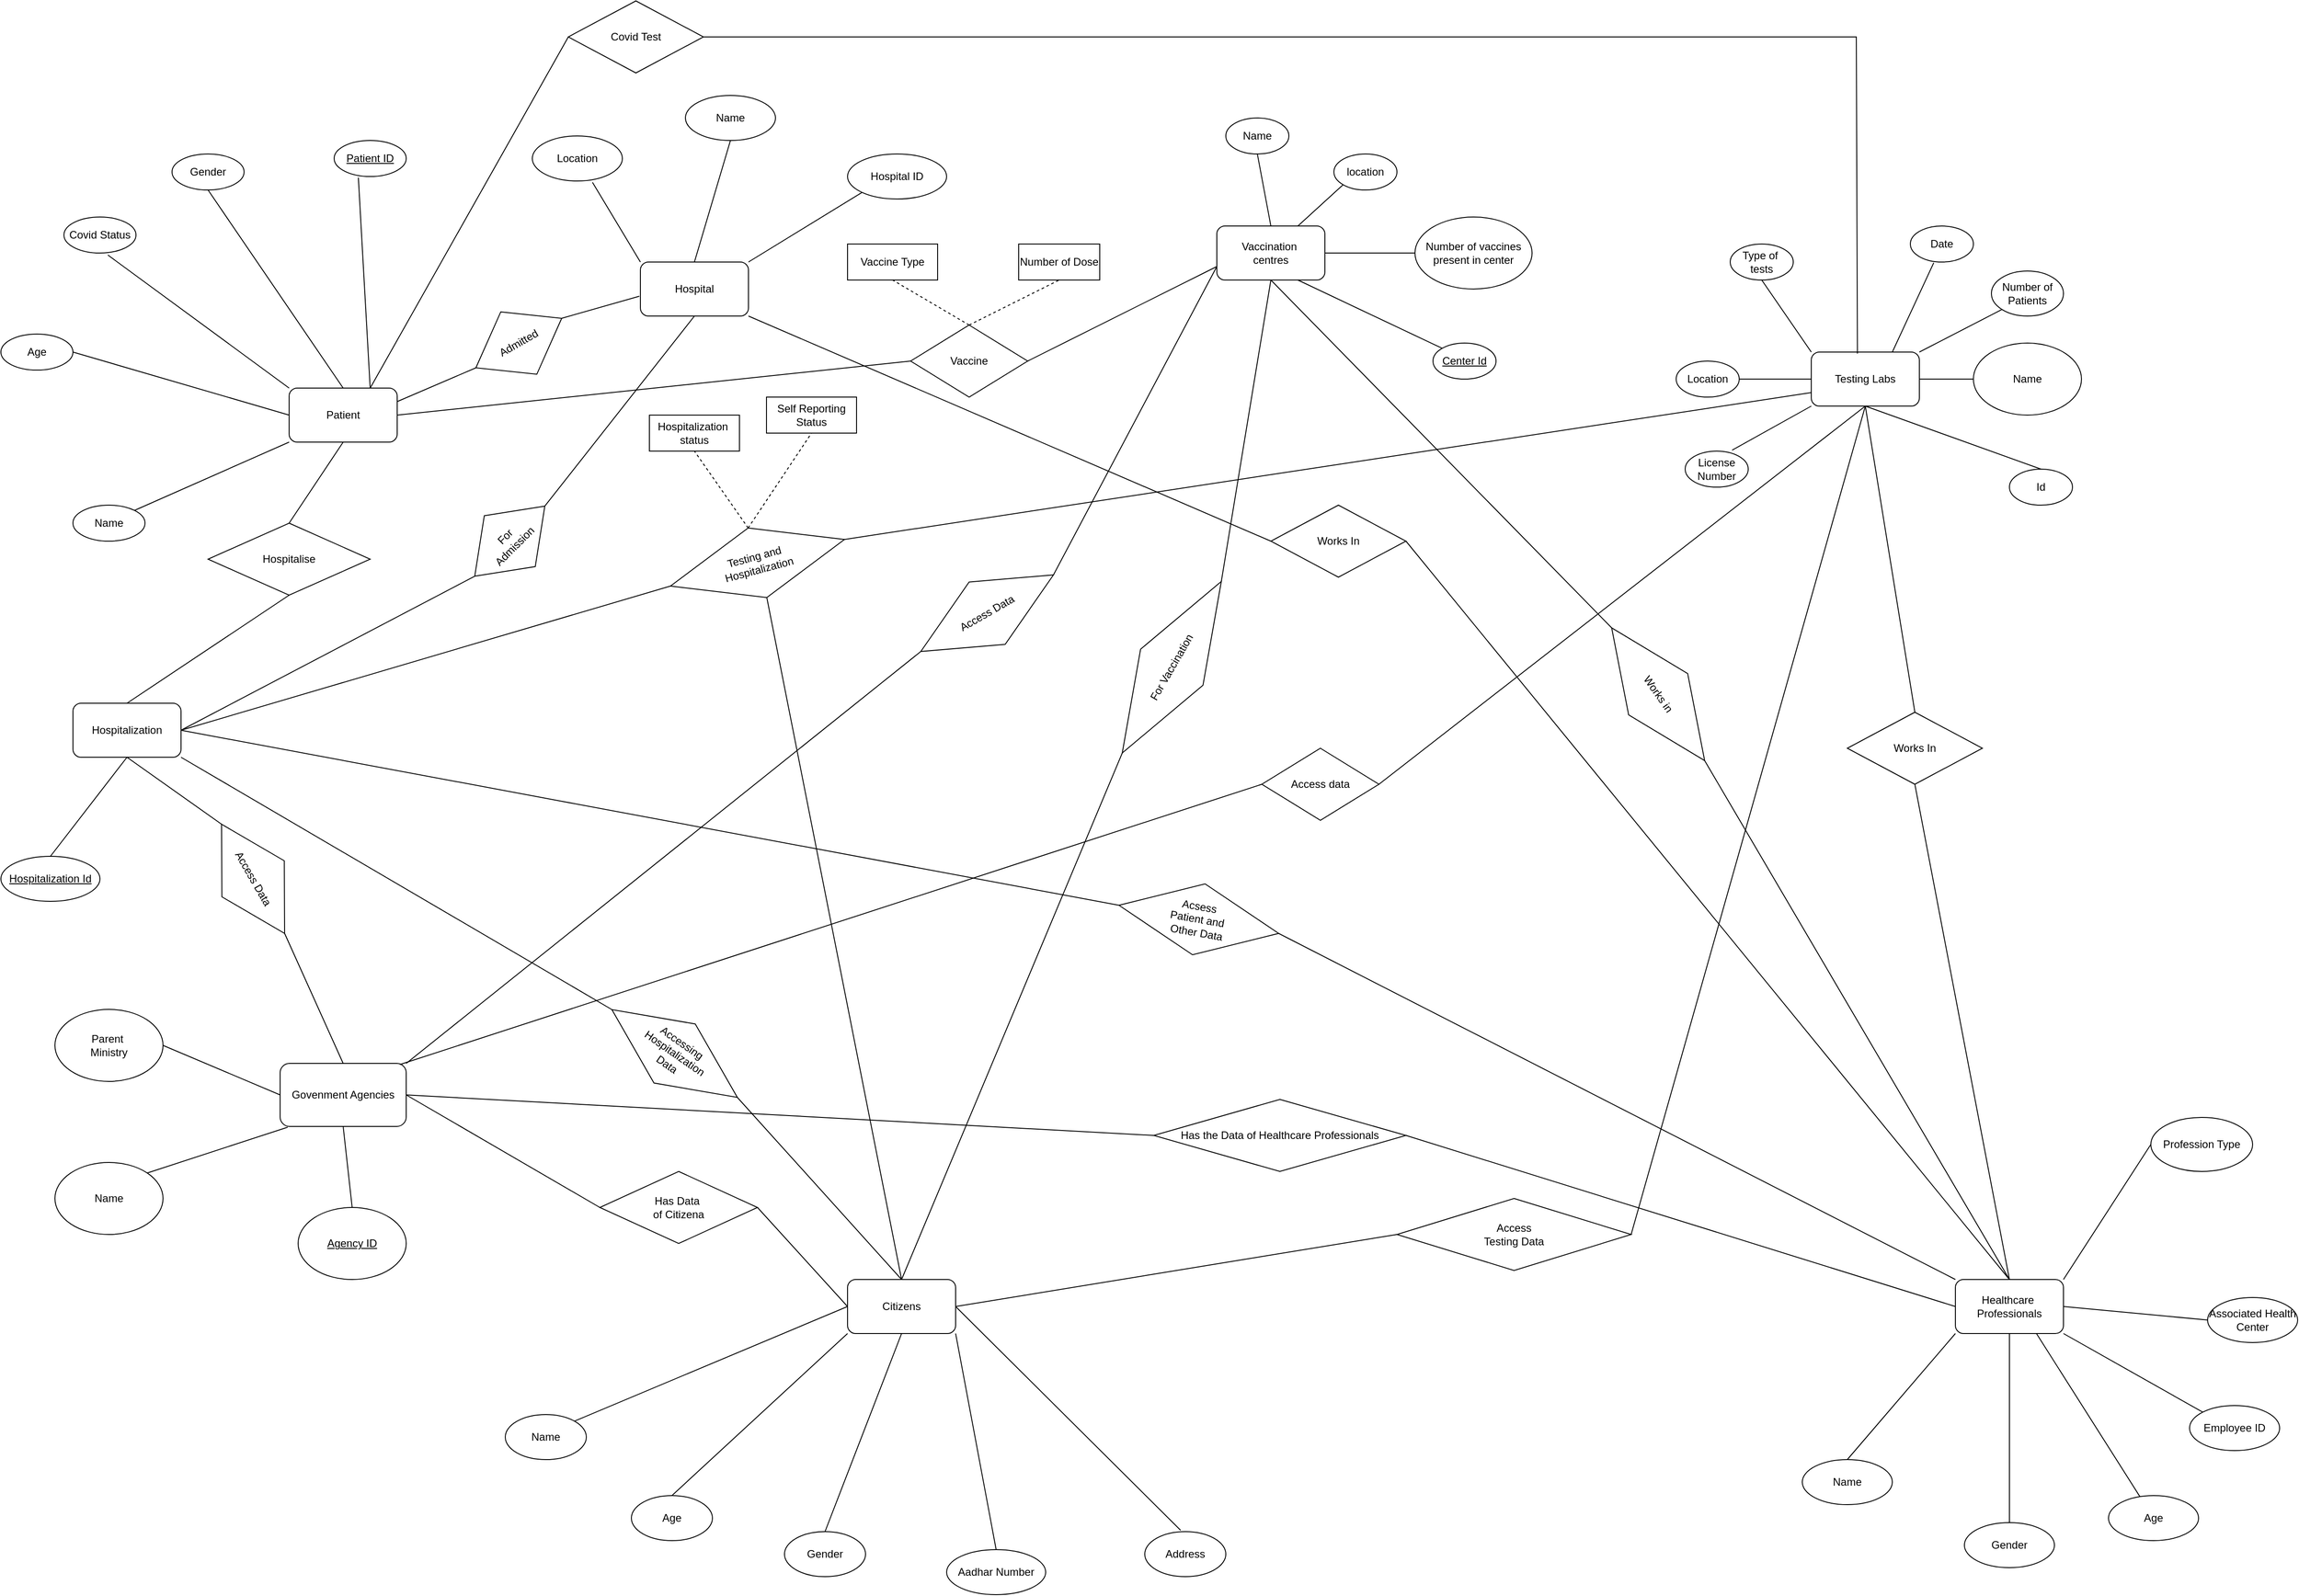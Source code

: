 <mxfile version="20.8.10" type="device"><diagram name="Page-1" id="V2RR2CM_HVYgWh8AD0sf"><mxGraphModel dx="5271" dy="2521" grid="1" gridSize="10" guides="1" tooltips="1" connect="1" arrows="1" fold="1" page="1" pageScale="1" pageWidth="827" pageHeight="1169" math="0" shadow="0"><root><mxCell id="0"/><mxCell id="1" parent="0"/><mxCell id="4g6zruI3jrCuuJ_N1EJY-1" value="Testing Labs" style="rounded=1;whiteSpace=wrap;html=1;" parent="1" vertex="1"><mxGeometry x="350" y="350" width="120" height="60" as="geometry"/></mxCell><mxCell id="4g6zruI3jrCuuJ_N1EJY-2" value="Date" style="ellipse;whiteSpace=wrap;html=1;" parent="1" vertex="1"><mxGeometry x="460" y="210" width="70" height="40" as="geometry"/></mxCell><mxCell id="4g6zruI3jrCuuJ_N1EJY-3" value="Type of&amp;nbsp;&lt;br&gt;tests" style="ellipse;whiteSpace=wrap;html=1;" parent="1" vertex="1"><mxGeometry x="260" y="230" width="70" height="40" as="geometry"/></mxCell><mxCell id="4g6zruI3jrCuuJ_N1EJY-4" value="Number of Patients" style="ellipse;whiteSpace=wrap;html=1;" parent="1" vertex="1"><mxGeometry x="550" y="260" width="80" height="50" as="geometry"/></mxCell><mxCell id="4g6zruI3jrCuuJ_N1EJY-7" value="Name" style="ellipse;whiteSpace=wrap;html=1;" parent="1" vertex="1"><mxGeometry x="530" y="340" width="120" height="80" as="geometry"/></mxCell><mxCell id="4g6zruI3jrCuuJ_N1EJY-8" value="Location" style="ellipse;whiteSpace=wrap;html=1;" parent="1" vertex="1"><mxGeometry x="200" y="360" width="70" height="40" as="geometry"/></mxCell><mxCell id="4g6zruI3jrCuuJ_N1EJY-9" value="Id" style="ellipse;whiteSpace=wrap;html=1;" parent="1" vertex="1"><mxGeometry x="570" y="480" width="70" height="40" as="geometry"/></mxCell><mxCell id="4g6zruI3jrCuuJ_N1EJY-10" value="License Number" style="ellipse;whiteSpace=wrap;html=1;" parent="1" vertex="1"><mxGeometry x="210" y="460" width="70" height="40" as="geometry"/></mxCell><mxCell id="xftiW5SBY12gBMTUIT7X-2" value="Vaccination&amp;nbsp;&lt;br&gt;centres" style="rounded=1;whiteSpace=wrap;html=1;" vertex="1" parent="1"><mxGeometry x="-310" y="210" width="120" height="60" as="geometry"/></mxCell><mxCell id="xftiW5SBY12gBMTUIT7X-3" value="Name" style="ellipse;whiteSpace=wrap;html=1;" vertex="1" parent="1"><mxGeometry x="-300" y="90" width="70" height="40" as="geometry"/></mxCell><mxCell id="xftiW5SBY12gBMTUIT7X-4" value="location" style="ellipse;whiteSpace=wrap;html=1;" vertex="1" parent="1"><mxGeometry x="-180" y="130" width="70" height="40" as="geometry"/></mxCell><mxCell id="xftiW5SBY12gBMTUIT7X-5" value="Number of vaccines present in center" style="ellipse;whiteSpace=wrap;html=1;" vertex="1" parent="1"><mxGeometry x="-90" y="200" width="130" height="80" as="geometry"/></mxCell><mxCell id="xftiW5SBY12gBMTUIT7X-6" value="&lt;u&gt;Center Id&lt;/u&gt;" style="ellipse;whiteSpace=wrap;html=1;" vertex="1" parent="1"><mxGeometry x="-70" y="340" width="70" height="40" as="geometry"/></mxCell><mxCell id="xftiW5SBY12gBMTUIT7X-10" value="" style="endArrow=none;html=1;rounded=0;entryX=0.5;entryY=1;entryDx=0;entryDy=0;exitX=0.5;exitY=0;exitDx=0;exitDy=0;" edge="1" parent="1" source="xftiW5SBY12gBMTUIT7X-2" target="xftiW5SBY12gBMTUIT7X-3"><mxGeometry width="50" height="50" relative="1" as="geometry"><mxPoint x="-30" y="370" as="sourcePoint"/><mxPoint x="20" y="320" as="targetPoint"/></mxGeometry></mxCell><mxCell id="xftiW5SBY12gBMTUIT7X-11" value="" style="endArrow=none;html=1;rounded=0;entryX=0;entryY=1;entryDx=0;entryDy=0;exitX=0.75;exitY=0;exitDx=0;exitDy=0;" edge="1" parent="1" source="xftiW5SBY12gBMTUIT7X-2" target="xftiW5SBY12gBMTUIT7X-4"><mxGeometry width="50" height="50" relative="1" as="geometry"><mxPoint x="-20" y="380" as="sourcePoint"/><mxPoint x="30" y="330.0" as="targetPoint"/></mxGeometry></mxCell><mxCell id="xftiW5SBY12gBMTUIT7X-12" value="" style="endArrow=none;html=1;rounded=0;entryX=0;entryY=0.5;entryDx=0;entryDy=0;exitX=1;exitY=0.5;exitDx=0;exitDy=0;" edge="1" parent="1" source="xftiW5SBY12gBMTUIT7X-2" target="xftiW5SBY12gBMTUIT7X-5"><mxGeometry width="50" height="50" relative="1" as="geometry"><mxPoint x="-10" y="390" as="sourcePoint"/><mxPoint x="40" y="340.0" as="targetPoint"/></mxGeometry></mxCell><mxCell id="xftiW5SBY12gBMTUIT7X-13" value="" style="endArrow=none;html=1;rounded=0;entryX=0.75;entryY=1;entryDx=0;entryDy=0;exitX=0;exitY=0;exitDx=0;exitDy=0;" edge="1" parent="1" source="xftiW5SBY12gBMTUIT7X-6" target="xftiW5SBY12gBMTUIT7X-2"><mxGeometry width="50" height="50" relative="1" as="geometry"><mxPoint y="400" as="sourcePoint"/><mxPoint x="-170" y="280" as="targetPoint"/></mxGeometry></mxCell><mxCell id="xftiW5SBY12gBMTUIT7X-14" value="Hospital" style="rounded=1;whiteSpace=wrap;html=1;" vertex="1" parent="1"><mxGeometry x="-950" y="250" width="120" height="60" as="geometry"/></mxCell><mxCell id="xftiW5SBY12gBMTUIT7X-15" value="Hospital ID" style="ellipse;whiteSpace=wrap;html=1;" vertex="1" parent="1"><mxGeometry x="-720" y="130" width="110" height="50" as="geometry"/></mxCell><mxCell id="xftiW5SBY12gBMTUIT7X-16" value="Name" style="ellipse;whiteSpace=wrap;html=1;" vertex="1" parent="1"><mxGeometry x="-900" y="65" width="100" height="50" as="geometry"/></mxCell><mxCell id="xftiW5SBY12gBMTUIT7X-17" value="Location" style="ellipse;whiteSpace=wrap;html=1;" vertex="1" parent="1"><mxGeometry x="-1070" y="110" width="100" height="50" as="geometry"/></mxCell><mxCell id="xftiW5SBY12gBMTUIT7X-18" value="" style="endArrow=none;html=1;rounded=0;entryX=0.5;entryY=1;entryDx=0;entryDy=0;exitX=0.5;exitY=0;exitDx=0;exitDy=0;" edge="1" parent="1" source="xftiW5SBY12gBMTUIT7X-14" target="xftiW5SBY12gBMTUIT7X-16"><mxGeometry width="50" height="50" relative="1" as="geometry"><mxPoint x="-770" y="370" as="sourcePoint"/><mxPoint x="-720" y="320" as="targetPoint"/></mxGeometry></mxCell><mxCell id="xftiW5SBY12gBMTUIT7X-19" value="" style="endArrow=none;html=1;rounded=0;entryX=0;entryY=1;entryDx=0;entryDy=0;exitX=1;exitY=0;exitDx=0;exitDy=0;" edge="1" parent="1" source="xftiW5SBY12gBMTUIT7X-14" target="xftiW5SBY12gBMTUIT7X-15"><mxGeometry width="50" height="50" relative="1" as="geometry"><mxPoint x="-880" y="260.0" as="sourcePoint"/><mxPoint x="-840" y="125" as="targetPoint"/></mxGeometry></mxCell><mxCell id="xftiW5SBY12gBMTUIT7X-20" value="" style="endArrow=none;html=1;rounded=0;entryX=0.668;entryY=1.03;entryDx=0;entryDy=0;exitX=0;exitY=0;exitDx=0;exitDy=0;entryPerimeter=0;" edge="1" parent="1" source="xftiW5SBY12gBMTUIT7X-14" target="xftiW5SBY12gBMTUIT7X-17"><mxGeometry width="50" height="50" relative="1" as="geometry"><mxPoint x="-870" y="270.0" as="sourcePoint"/><mxPoint x="-830" y="135" as="targetPoint"/></mxGeometry></mxCell><mxCell id="xftiW5SBY12gBMTUIT7X-21" value="Hospitalization" style="rounded=1;whiteSpace=wrap;html=1;" vertex="1" parent="1"><mxGeometry x="-1580" y="740" width="120" height="60" as="geometry"/></mxCell><mxCell id="xftiW5SBY12gBMTUIT7X-23" value="&lt;u&gt;Hospitalization Id&lt;/u&gt;" style="ellipse;whiteSpace=wrap;html=1;" vertex="1" parent="1"><mxGeometry x="-1660" y="910" width="110" height="50" as="geometry"/></mxCell><mxCell id="xftiW5SBY12gBMTUIT7X-26" value="" style="endArrow=none;html=1;rounded=0;entryX=0.5;entryY=1;entryDx=0;entryDy=0;exitX=0.5;exitY=0;exitDx=0;exitDy=0;" edge="1" parent="1" source="xftiW5SBY12gBMTUIT7X-23" target="xftiW5SBY12gBMTUIT7X-21"><mxGeometry width="50" height="50" relative="1" as="geometry"><mxPoint x="-770" y="1090" as="sourcePoint"/><mxPoint x="-720" y="1040" as="targetPoint"/></mxGeometry></mxCell><mxCell id="xftiW5SBY12gBMTUIT7X-27" value="Govenment Agencies" style="rounded=1;whiteSpace=wrap;html=1;" vertex="1" parent="1"><mxGeometry x="-1350" y="1140" width="140" height="70" as="geometry"/></mxCell><mxCell id="xftiW5SBY12gBMTUIT7X-30" value="Name" style="ellipse;whiteSpace=wrap;html=1;" vertex="1" parent="1"><mxGeometry x="-1600" y="1250" width="120" height="80" as="geometry"/></mxCell><mxCell id="xftiW5SBY12gBMTUIT7X-31" value="Parent&amp;nbsp;&lt;br&gt;Ministry" style="ellipse;whiteSpace=wrap;html=1;" vertex="1" parent="1"><mxGeometry x="-1600" y="1080" width="120" height="80" as="geometry"/></mxCell><mxCell id="xftiW5SBY12gBMTUIT7X-32" value="&lt;u&gt;Agency ID&lt;/u&gt;" style="ellipse;whiteSpace=wrap;html=1;" vertex="1" parent="1"><mxGeometry x="-1330" y="1300" width="120" height="80" as="geometry"/></mxCell><mxCell id="xftiW5SBY12gBMTUIT7X-33" value="" style="endArrow=none;html=1;rounded=0;entryX=0.06;entryY=1.012;entryDx=0;entryDy=0;exitX=1;exitY=0;exitDx=0;exitDy=0;entryPerimeter=0;" edge="1" parent="1" source="xftiW5SBY12gBMTUIT7X-30" target="xftiW5SBY12gBMTUIT7X-27"><mxGeometry width="50" height="50" relative="1" as="geometry"><mxPoint x="-1490" y="1290" as="sourcePoint"/><mxPoint x="-1440" y="1240" as="targetPoint"/></mxGeometry></mxCell><mxCell id="xftiW5SBY12gBMTUIT7X-34" value="" style="endArrow=none;html=1;rounded=0;entryX=0.5;entryY=1;entryDx=0;entryDy=0;exitX=0.5;exitY=0;exitDx=0;exitDy=0;" edge="1" parent="1" source="xftiW5SBY12gBMTUIT7X-32" target="xftiW5SBY12gBMTUIT7X-27"><mxGeometry width="50" height="50" relative="1" as="geometry"><mxPoint x="-1487.574" y="1271.716" as="sourcePoint"/><mxPoint x="-1340.0" y="1220.0" as="targetPoint"/></mxGeometry></mxCell><mxCell id="xftiW5SBY12gBMTUIT7X-35" value="" style="endArrow=none;html=1;rounded=0;entryX=0;entryY=0.5;entryDx=0;entryDy=0;exitX=1;exitY=0.5;exitDx=0;exitDy=0;" edge="1" parent="1" source="xftiW5SBY12gBMTUIT7X-31" target="xftiW5SBY12gBMTUIT7X-27"><mxGeometry width="50" height="50" relative="1" as="geometry"><mxPoint x="-1477.574" y="1281.716" as="sourcePoint"/><mxPoint x="-1330.0" y="1230.0" as="targetPoint"/></mxGeometry></mxCell><mxCell id="xftiW5SBY12gBMTUIT7X-37" value="Citizens" style="rounded=1;whiteSpace=wrap;html=1;" vertex="1" parent="1"><mxGeometry x="-720" y="1380" width="120" height="60" as="geometry"/></mxCell><mxCell id="xftiW5SBY12gBMTUIT7X-38" value="Name" style="ellipse;whiteSpace=wrap;html=1;" vertex="1" parent="1"><mxGeometry x="-1100" y="1530" width="90" height="50" as="geometry"/></mxCell><mxCell id="xftiW5SBY12gBMTUIT7X-39" value="Age" style="ellipse;whiteSpace=wrap;html=1;" vertex="1" parent="1"><mxGeometry x="-960" y="1620" width="90" height="50" as="geometry"/></mxCell><mxCell id="xftiW5SBY12gBMTUIT7X-40" value="Gender" style="ellipse;whiteSpace=wrap;html=1;" vertex="1" parent="1"><mxGeometry x="-790" y="1660" width="90" height="50" as="geometry"/></mxCell><mxCell id="xftiW5SBY12gBMTUIT7X-41" value="Aadhar Number" style="ellipse;whiteSpace=wrap;html=1;" vertex="1" parent="1"><mxGeometry x="-610" y="1680" width="110" height="50" as="geometry"/></mxCell><mxCell id="xftiW5SBY12gBMTUIT7X-42" value="Address" style="ellipse;whiteSpace=wrap;html=1;" vertex="1" parent="1"><mxGeometry x="-390" y="1660" width="90" height="50" as="geometry"/></mxCell><mxCell id="xftiW5SBY12gBMTUIT7X-44" value="" style="endArrow=none;html=1;rounded=0;exitX=1;exitY=0;exitDx=0;exitDy=0;entryX=0;entryY=0.5;entryDx=0;entryDy=0;" edge="1" parent="1" source="xftiW5SBY12gBMTUIT7X-38" target="xftiW5SBY12gBMTUIT7X-37"><mxGeometry width="50" height="50" relative="1" as="geometry"><mxPoint x="-660" y="1390" as="sourcePoint"/><mxPoint x="-610" y="1340" as="targetPoint"/></mxGeometry></mxCell><mxCell id="xftiW5SBY12gBMTUIT7X-46" value="" style="endArrow=none;html=1;rounded=0;exitX=0.5;exitY=0;exitDx=0;exitDy=0;entryX=0;entryY=1;entryDx=0;entryDy=0;" edge="1" parent="1" source="xftiW5SBY12gBMTUIT7X-39" target="xftiW5SBY12gBMTUIT7X-37"><mxGeometry width="50" height="50" relative="1" as="geometry"><mxPoint x="-1013.112" y="1547.36" as="sourcePoint"/><mxPoint x="-710" y="1420" as="targetPoint"/></mxGeometry></mxCell><mxCell id="xftiW5SBY12gBMTUIT7X-47" value="" style="endArrow=none;html=1;rounded=0;exitX=0.5;exitY=0;exitDx=0;exitDy=0;entryX=0.5;entryY=1;entryDx=0;entryDy=0;" edge="1" parent="1" source="xftiW5SBY12gBMTUIT7X-40" target="xftiW5SBY12gBMTUIT7X-37"><mxGeometry width="50" height="50" relative="1" as="geometry"><mxPoint x="-905" y="1630" as="sourcePoint"/><mxPoint x="-710" y="1450" as="targetPoint"/></mxGeometry></mxCell><mxCell id="xftiW5SBY12gBMTUIT7X-48" value="" style="endArrow=none;html=1;rounded=0;exitX=0.5;exitY=0;exitDx=0;exitDy=0;entryX=1;entryY=1;entryDx=0;entryDy=0;" edge="1" parent="1" source="xftiW5SBY12gBMTUIT7X-41" target="xftiW5SBY12gBMTUIT7X-37"><mxGeometry width="50" height="50" relative="1" as="geometry"><mxPoint x="-895" y="1640" as="sourcePoint"/><mxPoint x="-700" y="1460" as="targetPoint"/></mxGeometry></mxCell><mxCell id="xftiW5SBY12gBMTUIT7X-49" value="" style="endArrow=none;html=1;rounded=0;exitX=0.442;exitY=-0.03;exitDx=0;exitDy=0;entryX=1;entryY=0.5;entryDx=0;entryDy=0;exitPerimeter=0;" edge="1" parent="1" source="xftiW5SBY12gBMTUIT7X-42" target="xftiW5SBY12gBMTUIT7X-37"><mxGeometry width="50" height="50" relative="1" as="geometry"><mxPoint x="-885" y="1650" as="sourcePoint"/><mxPoint x="-690" y="1470" as="targetPoint"/></mxGeometry></mxCell><mxCell id="xftiW5SBY12gBMTUIT7X-50" value="Healthcare&amp;nbsp;&lt;br&gt;Professionals" style="rounded=1;whiteSpace=wrap;html=1;" vertex="1" parent="1"><mxGeometry x="510" y="1380" width="120" height="60" as="geometry"/></mxCell><mxCell id="xftiW5SBY12gBMTUIT7X-51" value="Associated Health Center" style="ellipse;whiteSpace=wrap;html=1;" vertex="1" parent="1"><mxGeometry x="790" y="1400" width="100" height="50" as="geometry"/></mxCell><mxCell id="xftiW5SBY12gBMTUIT7X-52" value="Employee ID" style="ellipse;whiteSpace=wrap;html=1;" vertex="1" parent="1"><mxGeometry x="770" y="1520" width="100" height="50" as="geometry"/></mxCell><mxCell id="xftiW5SBY12gBMTUIT7X-53" value="Gender" style="ellipse;whiteSpace=wrap;html=1;" vertex="1" parent="1"><mxGeometry x="520" y="1650" width="100" height="50" as="geometry"/></mxCell><mxCell id="xftiW5SBY12gBMTUIT7X-54" value="Profession Type" style="ellipse;whiteSpace=wrap;html=1;" vertex="1" parent="1"><mxGeometry x="727" y="1200" width="113" height="60" as="geometry"/></mxCell><mxCell id="xftiW5SBY12gBMTUIT7X-55" value="Name" style="ellipse;whiteSpace=wrap;html=1;" vertex="1" parent="1"><mxGeometry x="340" y="1580" width="100" height="50" as="geometry"/></mxCell><mxCell id="xftiW5SBY12gBMTUIT7X-56" value="Age" style="ellipse;whiteSpace=wrap;html=1;" vertex="1" parent="1"><mxGeometry x="680" y="1620" width="100" height="50" as="geometry"/></mxCell><mxCell id="xftiW5SBY12gBMTUIT7X-57" value="" style="endArrow=none;html=1;rounded=0;exitX=0.5;exitY=0;exitDx=0;exitDy=0;entryX=0;entryY=1;entryDx=0;entryDy=0;" edge="1" parent="1" source="xftiW5SBY12gBMTUIT7X-55" target="xftiW5SBY12gBMTUIT7X-50"><mxGeometry width="50" height="50" relative="1" as="geometry"><mxPoint x="690" y="1390" as="sourcePoint"/><mxPoint x="740" y="1340" as="targetPoint"/></mxGeometry></mxCell><mxCell id="xftiW5SBY12gBMTUIT7X-58" value="" style="endArrow=none;html=1;rounded=0;exitX=0.5;exitY=0;exitDx=0;exitDy=0;entryX=0.5;entryY=1;entryDx=0;entryDy=0;" edge="1" parent="1" source="xftiW5SBY12gBMTUIT7X-53" target="xftiW5SBY12gBMTUIT7X-50"><mxGeometry width="50" height="50" relative="1" as="geometry"><mxPoint x="400" y="1590" as="sourcePoint"/><mxPoint x="520" y="1450" as="targetPoint"/></mxGeometry></mxCell><mxCell id="xftiW5SBY12gBMTUIT7X-59" value="" style="endArrow=none;html=1;rounded=0;exitX=0;exitY=0;exitDx=0;exitDy=0;entryX=1;entryY=1;entryDx=0;entryDy=0;" edge="1" parent="1" source="xftiW5SBY12gBMTUIT7X-52" target="xftiW5SBY12gBMTUIT7X-50"><mxGeometry width="50" height="50" relative="1" as="geometry"><mxPoint x="410" y="1600" as="sourcePoint"/><mxPoint x="530" y="1460" as="targetPoint"/></mxGeometry></mxCell><mxCell id="xftiW5SBY12gBMTUIT7X-60" value="" style="endArrow=none;html=1;rounded=0;exitX=0;exitY=0.5;exitDx=0;exitDy=0;entryX=1;entryY=0.5;entryDx=0;entryDy=0;" edge="1" parent="1" source="xftiW5SBY12gBMTUIT7X-51" target="xftiW5SBY12gBMTUIT7X-50"><mxGeometry width="50" height="50" relative="1" as="geometry"><mxPoint x="420" y="1610" as="sourcePoint"/><mxPoint x="540" y="1470" as="targetPoint"/></mxGeometry></mxCell><mxCell id="xftiW5SBY12gBMTUIT7X-61" value="" style="endArrow=none;html=1;rounded=0;exitX=1;exitY=0;exitDx=0;exitDy=0;entryX=0;entryY=0.5;entryDx=0;entryDy=0;" edge="1" parent="1" source="xftiW5SBY12gBMTUIT7X-50" target="xftiW5SBY12gBMTUIT7X-54"><mxGeometry width="50" height="50" relative="1" as="geometry"><mxPoint x="430" y="1620" as="sourcePoint"/><mxPoint x="550" y="1480" as="targetPoint"/></mxGeometry></mxCell><mxCell id="xftiW5SBY12gBMTUIT7X-63" value="" style="endArrow=none;html=1;rounded=0;entryX=0.75;entryY=1;entryDx=0;entryDy=0;" edge="1" parent="1" source="xftiW5SBY12gBMTUIT7X-56" target="xftiW5SBY12gBMTUIT7X-50"><mxGeometry width="50" height="50" relative="1" as="geometry"><mxPoint x="580" y="1660" as="sourcePoint"/><mxPoint x="580" y="1450" as="targetPoint"/></mxGeometry></mxCell><mxCell id="xftiW5SBY12gBMTUIT7X-64" value="" style="endArrow=none;html=1;rounded=0;entryX=0.5;entryY=1;entryDx=0;entryDy=0;exitX=0;exitY=0;exitDx=0;exitDy=0;" edge="1" parent="1" source="4g6zruI3jrCuuJ_N1EJY-1" target="4g6zruI3jrCuuJ_N1EJY-3"><mxGeometry width="50" height="50" relative="1" as="geometry"><mxPoint x="210" y="340" as="sourcePoint"/><mxPoint x="260" y="290" as="targetPoint"/></mxGeometry></mxCell><mxCell id="xftiW5SBY12gBMTUIT7X-65" value="" style="endArrow=none;html=1;rounded=0;exitX=0.427;exitY=0.03;exitDx=0;exitDy=0;exitPerimeter=0;entryX=1;entryY=0.5;entryDx=0;entryDy=0;" edge="1" parent="1" source="4g6zruI3jrCuuJ_N1EJY-1" target="xftiW5SBY12gBMTUIT7X-132"><mxGeometry width="50" height="50" relative="1" as="geometry"><mxPoint x="360" y="360" as="sourcePoint"/><mxPoint x="405" y="250" as="targetPoint"/><Array as="points"><mxPoint x="400"/></Array></mxGeometry></mxCell><mxCell id="xftiW5SBY12gBMTUIT7X-66" value="" style="endArrow=none;html=1;rounded=0;entryX=0.371;entryY=1.021;entryDx=0;entryDy=0;exitX=0.75;exitY=0;exitDx=0;exitDy=0;entryPerimeter=0;" edge="1" parent="1" source="4g6zruI3jrCuuJ_N1EJY-1" target="4g6zruI3jrCuuJ_N1EJY-2"><mxGeometry width="50" height="50" relative="1" as="geometry"><mxPoint x="370" y="370" as="sourcePoint"/><mxPoint x="315" y="290" as="targetPoint"/></mxGeometry></mxCell><mxCell id="xftiW5SBY12gBMTUIT7X-67" value="" style="endArrow=none;html=1;rounded=0;entryX=0;entryY=1;entryDx=0;entryDy=0;exitX=1;exitY=0;exitDx=0;exitDy=0;" edge="1" parent="1" source="4g6zruI3jrCuuJ_N1EJY-1" target="4g6zruI3jrCuuJ_N1EJY-4"><mxGeometry width="50" height="50" relative="1" as="geometry"><mxPoint x="380" y="380" as="sourcePoint"/><mxPoint x="325" y="300" as="targetPoint"/></mxGeometry></mxCell><mxCell id="xftiW5SBY12gBMTUIT7X-68" value="" style="endArrow=none;html=1;rounded=0;entryX=0;entryY=0.5;entryDx=0;entryDy=0;exitX=1;exitY=0.5;exitDx=0;exitDy=0;" edge="1" parent="1" source="4g6zruI3jrCuuJ_N1EJY-1" target="4g6zruI3jrCuuJ_N1EJY-7"><mxGeometry width="50" height="50" relative="1" as="geometry"><mxPoint x="480" y="360" as="sourcePoint"/><mxPoint x="571.581" y="312.593" as="targetPoint"/></mxGeometry></mxCell><mxCell id="xftiW5SBY12gBMTUIT7X-69" value="" style="endArrow=none;html=1;rounded=0;entryX=0.5;entryY=0;entryDx=0;entryDy=0;exitX=0.5;exitY=1;exitDx=0;exitDy=0;" edge="1" parent="1" source="4g6zruI3jrCuuJ_N1EJY-1" target="4g6zruI3jrCuuJ_N1EJY-9"><mxGeometry width="50" height="50" relative="1" as="geometry"><mxPoint x="480" y="390" as="sourcePoint"/><mxPoint x="540" y="390" as="targetPoint"/></mxGeometry></mxCell><mxCell id="xftiW5SBY12gBMTUIT7X-70" value="" style="endArrow=none;html=1;rounded=0;entryX=0.745;entryY=-0.026;entryDx=0;entryDy=0;exitX=0;exitY=1;exitDx=0;exitDy=0;entryPerimeter=0;" edge="1" parent="1" source="4g6zruI3jrCuuJ_N1EJY-1" target="4g6zruI3jrCuuJ_N1EJY-10"><mxGeometry width="50" height="50" relative="1" as="geometry"><mxPoint x="490" y="400" as="sourcePoint"/><mxPoint x="550" y="400" as="targetPoint"/></mxGeometry></mxCell><mxCell id="xftiW5SBY12gBMTUIT7X-71" value="" style="endArrow=none;html=1;rounded=0;entryX=1;entryY=0.5;entryDx=0;entryDy=0;exitX=0;exitY=0.5;exitDx=0;exitDy=0;" edge="1" parent="1" source="4g6zruI3jrCuuJ_N1EJY-1" target="4g6zruI3jrCuuJ_N1EJY-8"><mxGeometry width="50" height="50" relative="1" as="geometry"><mxPoint x="360" y="420" as="sourcePoint"/><mxPoint x="312.15" y="458.96" as="targetPoint"/></mxGeometry></mxCell><mxCell id="xftiW5SBY12gBMTUIT7X-72" value="Patient" style="rounded=1;whiteSpace=wrap;html=1;" vertex="1" parent="1"><mxGeometry x="-1340" y="390" width="120" height="60" as="geometry"/></mxCell><mxCell id="xftiW5SBY12gBMTUIT7X-73" value="Covid Status" style="ellipse;whiteSpace=wrap;html=1;" vertex="1" parent="1"><mxGeometry x="-1590" y="200" width="80" height="40" as="geometry"/></mxCell><mxCell id="xftiW5SBY12gBMTUIT7X-74" value="Gender" style="ellipse;whiteSpace=wrap;html=1;" vertex="1" parent="1"><mxGeometry x="-1470" y="130" width="80" height="40" as="geometry"/></mxCell><mxCell id="xftiW5SBY12gBMTUIT7X-75" value="Age" style="ellipse;whiteSpace=wrap;html=1;" vertex="1" parent="1"><mxGeometry x="-1660" y="330" width="80" height="40" as="geometry"/></mxCell><mxCell id="xftiW5SBY12gBMTUIT7X-76" value="Name" style="ellipse;whiteSpace=wrap;html=1;" vertex="1" parent="1"><mxGeometry x="-1580" y="520" width="80" height="40" as="geometry"/></mxCell><mxCell id="xftiW5SBY12gBMTUIT7X-77" value="&lt;u&gt;Patient ID&lt;/u&gt;" style="ellipse;whiteSpace=wrap;html=1;" vertex="1" parent="1"><mxGeometry x="-1290" y="115" width="80" height="40" as="geometry"/></mxCell><mxCell id="xftiW5SBY12gBMTUIT7X-78" value="" style="endArrow=none;html=1;rounded=0;exitX=1;exitY=0;exitDx=0;exitDy=0;entryX=0;entryY=1;entryDx=0;entryDy=0;" edge="1" parent="1" source="xftiW5SBY12gBMTUIT7X-76" target="xftiW5SBY12gBMTUIT7X-72"><mxGeometry width="50" height="50" relative="1" as="geometry"><mxPoint x="-1370" y="570" as="sourcePoint"/><mxPoint x="-1320" y="520" as="targetPoint"/></mxGeometry></mxCell><mxCell id="xftiW5SBY12gBMTUIT7X-79" value="" style="endArrow=none;html=1;rounded=0;exitX=1;exitY=0.5;exitDx=0;exitDy=0;entryX=0;entryY=0.5;entryDx=0;entryDy=0;" edge="1" parent="1" source="xftiW5SBY12gBMTUIT7X-75" target="xftiW5SBY12gBMTUIT7X-72"><mxGeometry width="50" height="50" relative="1" as="geometry"><mxPoint x="-1491.716" y="515.858" as="sourcePoint"/><mxPoint x="-1370" y="460" as="targetPoint"/></mxGeometry></mxCell><mxCell id="xftiW5SBY12gBMTUIT7X-80" value="" style="endArrow=none;html=1;rounded=0;exitX=0.61;exitY=1.057;exitDx=0;exitDy=0;entryX=0;entryY=0;entryDx=0;entryDy=0;exitPerimeter=0;" edge="1" parent="1" source="xftiW5SBY12gBMTUIT7X-73" target="xftiW5SBY12gBMTUIT7X-72"><mxGeometry width="50" height="50" relative="1" as="geometry"><mxPoint x="-1510" y="400" as="sourcePoint"/><mxPoint x="-1370" y="430" as="targetPoint"/></mxGeometry></mxCell><mxCell id="xftiW5SBY12gBMTUIT7X-81" value="" style="endArrow=none;html=1;rounded=0;exitX=0.5;exitY=1;exitDx=0;exitDy=0;entryX=0.5;entryY=0;entryDx=0;entryDy=0;" edge="1" parent="1" source="xftiW5SBY12gBMTUIT7X-74" target="xftiW5SBY12gBMTUIT7X-72"><mxGeometry width="50" height="50" relative="1" as="geometry"><mxPoint x="-1500" y="410" as="sourcePoint"/><mxPoint x="-1360" y="440" as="targetPoint"/></mxGeometry></mxCell><mxCell id="xftiW5SBY12gBMTUIT7X-82" value="" style="endArrow=none;html=1;rounded=0;exitX=0.75;exitY=0;exitDx=0;exitDy=0;entryX=0.336;entryY=1.033;entryDx=0;entryDy=0;entryPerimeter=0;" edge="1" parent="1" source="xftiW5SBY12gBMTUIT7X-72" target="xftiW5SBY12gBMTUIT7X-77"><mxGeometry width="50" height="50" relative="1" as="geometry"><mxPoint x="-1490" y="420" as="sourcePoint"/><mxPoint x="-1350" y="450" as="targetPoint"/></mxGeometry></mxCell><mxCell id="xftiW5SBY12gBMTUIT7X-83" value="For&lt;br&gt;Admission" style="rhombus;whiteSpace=wrap;html=1;rotation=-45;" vertex="1" parent="1"><mxGeometry x="-1150" y="520" width="110" height="80" as="geometry"/></mxCell><mxCell id="xftiW5SBY12gBMTUIT7X-85" value="Admitted" style="rhombus;whiteSpace=wrap;html=1;rotation=-30;" vertex="1" parent="1"><mxGeometry x="-1140" y="300" width="110" height="80" as="geometry"/></mxCell><mxCell id="xftiW5SBY12gBMTUIT7X-86" value="" style="endArrow=none;html=1;rounded=0;entryX=0;entryY=0.5;entryDx=0;entryDy=0;exitX=1;exitY=0.25;exitDx=0;exitDy=0;" edge="1" parent="1" source="xftiW5SBY12gBMTUIT7X-72" target="xftiW5SBY12gBMTUIT7X-85"><mxGeometry width="50" height="50" relative="1" as="geometry"><mxPoint x="-1350" y="530" as="sourcePoint"/><mxPoint x="-1300" y="480" as="targetPoint"/></mxGeometry></mxCell><mxCell id="xftiW5SBY12gBMTUIT7X-87" value="" style="endArrow=none;html=1;rounded=0;entryX=-0.01;entryY=0.633;entryDx=0;entryDy=0;exitX=1;exitY=0.5;exitDx=0;exitDy=0;entryPerimeter=0;" edge="1" parent="1" source="xftiW5SBY12gBMTUIT7X-85" target="xftiW5SBY12gBMTUIT7X-14"><mxGeometry width="50" height="50" relative="1" as="geometry"><mxPoint x="-1210" y="415" as="sourcePoint"/><mxPoint x="-1122.631" y="377.5" as="targetPoint"/></mxGeometry></mxCell><mxCell id="xftiW5SBY12gBMTUIT7X-88" value="" style="endArrow=none;html=1;rounded=0;entryX=0.5;entryY=1;entryDx=0;entryDy=0;exitX=1;exitY=0.5;exitDx=0;exitDy=0;" edge="1" parent="1" source="xftiW5SBY12gBMTUIT7X-83" target="xftiW5SBY12gBMTUIT7X-14"><mxGeometry width="50" height="50" relative="1" as="geometry"><mxPoint x="-1350" y="530" as="sourcePoint"/><mxPoint x="-1300" y="480" as="targetPoint"/></mxGeometry></mxCell><mxCell id="xftiW5SBY12gBMTUIT7X-89" value="" style="endArrow=none;html=1;rounded=0;entryX=0;entryY=0.5;entryDx=0;entryDy=0;exitX=1;exitY=0.5;exitDx=0;exitDy=0;" edge="1" parent="1" source="xftiW5SBY12gBMTUIT7X-21" target="xftiW5SBY12gBMTUIT7X-83"><mxGeometry width="50" height="50" relative="1" as="geometry"><mxPoint x="-1340" y="540" as="sourcePoint"/><mxPoint x="-1290" y="490" as="targetPoint"/></mxGeometry></mxCell><mxCell id="xftiW5SBY12gBMTUIT7X-90" value="Access Data" style="rhombus;whiteSpace=wrap;html=1;rotation=60;" vertex="1" parent="1"><mxGeometry x="-1450" y="895" width="140" height="80" as="geometry"/></mxCell><mxCell id="xftiW5SBY12gBMTUIT7X-91" value="" style="endArrow=none;html=1;rounded=0;entryX=0.5;entryY=0;entryDx=0;entryDy=0;exitX=1;exitY=0.5;exitDx=0;exitDy=0;" edge="1" parent="1" source="xftiW5SBY12gBMTUIT7X-90" target="xftiW5SBY12gBMTUIT7X-27"><mxGeometry width="50" height="50" relative="1" as="geometry"><mxPoint x="-1330" y="1010" as="sourcePoint"/><mxPoint x="-1300" y="930" as="targetPoint"/></mxGeometry></mxCell><mxCell id="xftiW5SBY12gBMTUIT7X-92" value="" style="endArrow=none;html=1;rounded=0;entryX=0.5;entryY=1;entryDx=0;entryDy=0;exitX=0;exitY=0.5;exitDx=0;exitDy=0;" edge="1" parent="1" source="xftiW5SBY12gBMTUIT7X-90" target="xftiW5SBY12gBMTUIT7X-21"><mxGeometry width="50" height="50" relative="1" as="geometry"><mxPoint x="-1350" y="980" as="sourcePoint"/><mxPoint x="-1300" y="930" as="targetPoint"/></mxGeometry></mxCell><mxCell id="xftiW5SBY12gBMTUIT7X-93" value="Accessing &lt;br&gt;Hospitalization&lt;br&gt;Data" style="rhombus;whiteSpace=wrap;html=1;rotation=35;" vertex="1" parent="1"><mxGeometry x="-997" y="1089" width="170" height="80" as="geometry"/></mxCell><mxCell id="xftiW5SBY12gBMTUIT7X-97" value="" style="endArrow=none;html=1;rounded=0;exitX=1;exitY=1;exitDx=0;exitDy=0;entryX=0;entryY=0.5;entryDx=0;entryDy=0;" edge="1" parent="1" source="xftiW5SBY12gBMTUIT7X-21" target="xftiW5SBY12gBMTUIT7X-93"><mxGeometry width="50" height="50" relative="1" as="geometry"><mxPoint x="-1350" y="1060" as="sourcePoint"/><mxPoint x="-1100" y="930" as="targetPoint"/></mxGeometry></mxCell><mxCell id="xftiW5SBY12gBMTUIT7X-98" value="" style="endArrow=none;html=1;rounded=0;entryX=1;entryY=0.5;entryDx=0;entryDy=0;exitX=0.5;exitY=0;exitDx=0;exitDy=0;" edge="1" parent="1" source="xftiW5SBY12gBMTUIT7X-37" target="xftiW5SBY12gBMTUIT7X-93"><mxGeometry width="50" height="50" relative="1" as="geometry"><mxPoint x="-1350" y="1060" as="sourcePoint"/><mxPoint x="-1300" y="1010" as="targetPoint"/></mxGeometry></mxCell><mxCell id="xftiW5SBY12gBMTUIT7X-99" value="Acsess&amp;nbsp;&lt;br&gt;Patient and&amp;nbsp;&lt;br&gt;Other Data" style="rhombus;whiteSpace=wrap;html=1;rotation=10;" vertex="1" parent="1"><mxGeometry x="-420" y="940" width="180" height="80" as="geometry"/></mxCell><mxCell id="xftiW5SBY12gBMTUIT7X-100" value="" style="endArrow=none;html=1;rounded=0;entryX=0;entryY=0.5;entryDx=0;entryDy=0;exitX=1;exitY=0.5;exitDx=0;exitDy=0;" edge="1" parent="1" source="xftiW5SBY12gBMTUIT7X-21" target="xftiW5SBY12gBMTUIT7X-99"><mxGeometry width="50" height="50" relative="1" as="geometry"><mxPoint x="-340" y="1110" as="sourcePoint"/><mxPoint x="-290" y="1060" as="targetPoint"/></mxGeometry></mxCell><mxCell id="xftiW5SBY12gBMTUIT7X-101" value="" style="endArrow=none;html=1;rounded=0;entryX=0;entryY=0;entryDx=0;entryDy=0;exitX=1;exitY=0.5;exitDx=0;exitDy=0;" edge="1" parent="1" source="xftiW5SBY12gBMTUIT7X-99" target="xftiW5SBY12gBMTUIT7X-50"><mxGeometry width="50" height="50" relative="1" as="geometry"><mxPoint x="-330" y="1120" as="sourcePoint"/><mxPoint x="-280" y="1070" as="targetPoint"/></mxGeometry></mxCell><mxCell id="xftiW5SBY12gBMTUIT7X-102" value="Testing and&amp;nbsp;&lt;br&gt;Hospitalization" style="rhombus;whiteSpace=wrap;html=1;rotation=-15;" vertex="1" parent="1"><mxGeometry x="-920" y="544" width="200" height="80" as="geometry"/></mxCell><mxCell id="xftiW5SBY12gBMTUIT7X-103" value="" style="endArrow=none;html=1;rounded=0;entryX=0;entryY=0.75;entryDx=0;entryDy=0;exitX=1;exitY=0.5;exitDx=0;exitDy=0;" edge="1" parent="1" source="xftiW5SBY12gBMTUIT7X-102" target="4g6zruI3jrCuuJ_N1EJY-1"><mxGeometry width="50" height="50" relative="1" as="geometry"><mxPoint x="-380" y="550" as="sourcePoint"/><mxPoint x="-290" y="700" as="targetPoint"/></mxGeometry></mxCell><mxCell id="xftiW5SBY12gBMTUIT7X-104" value="" style="endArrow=none;html=1;rounded=0;exitX=1;exitY=0.5;exitDx=0;exitDy=0;entryX=0;entryY=0.5;entryDx=0;entryDy=0;" edge="1" parent="1" source="xftiW5SBY12gBMTUIT7X-21" target="xftiW5SBY12gBMTUIT7X-102"><mxGeometry width="50" height="50" relative="1" as="geometry"><mxPoint x="-330" y="760" as="sourcePoint"/><mxPoint x="-280" y="710" as="targetPoint"/></mxGeometry></mxCell><mxCell id="xftiW5SBY12gBMTUIT7X-105" value="Self Reporting&lt;br&gt;Status" style="rounded=0;whiteSpace=wrap;html=1;" vertex="1" parent="1"><mxGeometry x="-810" y="400" width="100" height="40" as="geometry"/></mxCell><mxCell id="xftiW5SBY12gBMTUIT7X-106" value="Hospitalization&amp;nbsp;&lt;br&gt;status" style="rounded=0;whiteSpace=wrap;html=1;" vertex="1" parent="1"><mxGeometry x="-940" y="420" width="100" height="40" as="geometry"/></mxCell><mxCell id="xftiW5SBY12gBMTUIT7X-108" value="" style="endArrow=none;dashed=1;html=1;rounded=0;entryX=0.5;entryY=1;entryDx=0;entryDy=0;exitX=0.5;exitY=0;exitDx=0;exitDy=0;" edge="1" parent="1" source="xftiW5SBY12gBMTUIT7X-102" target="xftiW5SBY12gBMTUIT7X-105"><mxGeometry width="50" height="50" relative="1" as="geometry"><mxPoint x="-390" y="640" as="sourcePoint"/><mxPoint x="-340" y="590" as="targetPoint"/></mxGeometry></mxCell><mxCell id="xftiW5SBY12gBMTUIT7X-109" value="" style="endArrow=none;dashed=1;html=1;rounded=0;entryX=0.5;entryY=1;entryDx=0;entryDy=0;exitX=0.5;exitY=0;exitDx=0;exitDy=0;" edge="1" parent="1" source="xftiW5SBY12gBMTUIT7X-102" target="xftiW5SBY12gBMTUIT7X-106"><mxGeometry width="50" height="50" relative="1" as="geometry"><mxPoint x="-390" y="640" as="sourcePoint"/><mxPoint x="-340" y="590" as="targetPoint"/></mxGeometry></mxCell><mxCell id="xftiW5SBY12gBMTUIT7X-110" value="Works in" style="rhombus;whiteSpace=wrap;html=1;rotation=55;" vertex="1" parent="1"><mxGeometry x="90" y="690" width="180" height="80" as="geometry"/></mxCell><mxCell id="xftiW5SBY12gBMTUIT7X-111" value="" style="endArrow=none;html=1;rounded=0;entryX=0.5;entryY=1;entryDx=0;entryDy=0;exitX=0;exitY=0.5;exitDx=0;exitDy=0;" edge="1" parent="1" source="xftiW5SBY12gBMTUIT7X-110" target="xftiW5SBY12gBMTUIT7X-2"><mxGeometry width="50" height="50" relative="1" as="geometry"><mxPoint x="-390" y="640" as="sourcePoint"/><mxPoint x="-340" y="590" as="targetPoint"/></mxGeometry></mxCell><mxCell id="xftiW5SBY12gBMTUIT7X-113" value="" style="endArrow=none;html=1;rounded=0;entryX=1;entryY=0.5;entryDx=0;entryDy=0;exitX=0.5;exitY=0;exitDx=0;exitDy=0;" edge="1" parent="1" source="xftiW5SBY12gBMTUIT7X-50" target="xftiW5SBY12gBMTUIT7X-110"><mxGeometry width="50" height="50" relative="1" as="geometry"><mxPoint x="138.378" y="666.276" as="sourcePoint"/><mxPoint x="-240" y="280.0" as="targetPoint"/></mxGeometry></mxCell><mxCell id="xftiW5SBY12gBMTUIT7X-114" value="For Vaccination" style="rhombus;whiteSpace=wrap;html=1;rotation=-60;" vertex="1" parent="1"><mxGeometry x="-470" y="660" width="220" height="80" as="geometry"/></mxCell><mxCell id="xftiW5SBY12gBMTUIT7X-116" value="" style="endArrow=none;html=1;rounded=0;entryX=0;entryY=0.5;entryDx=0;entryDy=0;exitX=0.5;exitY=0;exitDx=0;exitDy=0;" edge="1" parent="1" source="xftiW5SBY12gBMTUIT7X-37" target="xftiW5SBY12gBMTUIT7X-114"><mxGeometry width="50" height="50" relative="1" as="geometry"><mxPoint x="-390" y="620" as="sourcePoint"/><mxPoint x="-340" y="570" as="targetPoint"/></mxGeometry></mxCell><mxCell id="xftiW5SBY12gBMTUIT7X-117" value="" style="endArrow=none;html=1;rounded=0;entryX=0.5;entryY=1;entryDx=0;entryDy=0;exitX=1;exitY=0.5;exitDx=0;exitDy=0;" edge="1" parent="1" source="xftiW5SBY12gBMTUIT7X-114" target="xftiW5SBY12gBMTUIT7X-2"><mxGeometry width="50" height="50" relative="1" as="geometry"><mxPoint x="-380" y="630.0" as="sourcePoint"/><mxPoint x="-330" y="580.0" as="targetPoint"/></mxGeometry></mxCell><mxCell id="xftiW5SBY12gBMTUIT7X-119" value="Access Data" style="rhombus;whiteSpace=wrap;html=1;rotation=-30;" vertex="1" parent="1"><mxGeometry x="-650" y="600" width="170" height="80" as="geometry"/></mxCell><mxCell id="xftiW5SBY12gBMTUIT7X-120" value="" style="endArrow=none;html=1;rounded=0;entryX=0;entryY=0.5;entryDx=0;entryDy=0;exitX=1;exitY=0;exitDx=0;exitDy=0;" edge="1" parent="1" source="xftiW5SBY12gBMTUIT7X-27" target="xftiW5SBY12gBMTUIT7X-119"><mxGeometry width="50" height="50" relative="1" as="geometry"><mxPoint x="-930" y="920" as="sourcePoint"/><mxPoint x="-880" y="870" as="targetPoint"/></mxGeometry></mxCell><mxCell id="xftiW5SBY12gBMTUIT7X-121" value="" style="endArrow=none;html=1;rounded=0;entryX=1;entryY=0.5;entryDx=0;entryDy=0;exitX=0;exitY=0.75;exitDx=0;exitDy=0;" edge="1" parent="1" source="xftiW5SBY12gBMTUIT7X-2" target="xftiW5SBY12gBMTUIT7X-119"><mxGeometry width="50" height="50" relative="1" as="geometry"><mxPoint x="-320" y="290" as="sourcePoint"/><mxPoint x="-330" y="540.0" as="targetPoint"/></mxGeometry></mxCell><mxCell id="xftiW5SBY12gBMTUIT7X-122" value="Works In" style="rhombus;whiteSpace=wrap;html=1;" vertex="1" parent="1"><mxGeometry x="390" y="750" width="150" height="80" as="geometry"/></mxCell><mxCell id="xftiW5SBY12gBMTUIT7X-124" value="" style="endArrow=none;html=1;rounded=0;entryX=0.5;entryY=1;entryDx=0;entryDy=0;exitX=0.5;exitY=0;exitDx=0;exitDy=0;" edge="1" parent="1" source="xftiW5SBY12gBMTUIT7X-122" target="4g6zruI3jrCuuJ_N1EJY-1"><mxGeometry width="50" height="50" relative="1" as="geometry"><mxPoint x="450" y="620" as="sourcePoint"/><mxPoint x="500" y="570" as="targetPoint"/></mxGeometry></mxCell><mxCell id="xftiW5SBY12gBMTUIT7X-125" value="" style="endArrow=none;html=1;rounded=0;entryX=0.5;entryY=1;entryDx=0;entryDy=0;exitX=0.5;exitY=0;exitDx=0;exitDy=0;" edge="1" parent="1" source="xftiW5SBY12gBMTUIT7X-50" target="xftiW5SBY12gBMTUIT7X-122"><mxGeometry width="50" height="50" relative="1" as="geometry"><mxPoint x="460" y="945.0" as="sourcePoint"/><mxPoint x="510" y="895.0" as="targetPoint"/></mxGeometry></mxCell><mxCell id="xftiW5SBY12gBMTUIT7X-126" value="Works In" style="rhombus;whiteSpace=wrap;html=1;" vertex="1" parent="1"><mxGeometry x="-250" y="520" width="150" height="80" as="geometry"/></mxCell><mxCell id="xftiW5SBY12gBMTUIT7X-127" value="" style="endArrow=none;html=1;rounded=0;exitX=0;exitY=0.5;exitDx=0;exitDy=0;entryX=1;entryY=1;entryDx=0;entryDy=0;" edge="1" parent="1" source="xftiW5SBY12gBMTUIT7X-126" target="xftiW5SBY12gBMTUIT7X-14"><mxGeometry width="50" height="50" relative="1" as="geometry"><mxPoint x="-620" y="780" as="sourcePoint"/><mxPoint x="-570" y="730" as="targetPoint"/></mxGeometry></mxCell><mxCell id="xftiW5SBY12gBMTUIT7X-128" value="" style="endArrow=none;html=1;rounded=0;entryX=1;entryY=0.5;entryDx=0;entryDy=0;exitX=0.5;exitY=0;exitDx=0;exitDy=0;" edge="1" parent="1" source="xftiW5SBY12gBMTUIT7X-50" target="xftiW5SBY12gBMTUIT7X-126"><mxGeometry width="50" height="50" relative="1" as="geometry"><mxPoint y="840" as="sourcePoint"/><mxPoint x="50" y="790" as="targetPoint"/></mxGeometry></mxCell><mxCell id="xftiW5SBY12gBMTUIT7X-129" value="Access data" style="rhombus;whiteSpace=wrap;html=1;" vertex="1" parent="1"><mxGeometry x="-260" y="790" width="130" height="80" as="geometry"/></mxCell><mxCell id="xftiW5SBY12gBMTUIT7X-130" value="" style="endArrow=none;html=1;rounded=0;entryX=0;entryY=0.5;entryDx=0;entryDy=0;exitX=0.95;exitY=0.018;exitDx=0;exitDy=0;exitPerimeter=0;" edge="1" parent="1" source="xftiW5SBY12gBMTUIT7X-27" target="xftiW5SBY12gBMTUIT7X-129"><mxGeometry width="50" height="50" relative="1" as="geometry"><mxPoint x="-1210" y="1175" as="sourcePoint"/><mxPoint x="-180" y="810" as="targetPoint"/></mxGeometry></mxCell><mxCell id="xftiW5SBY12gBMTUIT7X-131" value="" style="endArrow=none;html=1;rounded=0;entryX=0.5;entryY=1;entryDx=0;entryDy=0;exitX=1;exitY=0.5;exitDx=0;exitDy=0;" edge="1" parent="1" source="xftiW5SBY12gBMTUIT7X-129" target="4g6zruI3jrCuuJ_N1EJY-1"><mxGeometry width="50" height="50" relative="1" as="geometry"><mxPoint x="-90" y="815" as="sourcePoint"/><mxPoint x="-40" y="765" as="targetPoint"/></mxGeometry></mxCell><mxCell id="xftiW5SBY12gBMTUIT7X-132" value="Covid Test" style="rhombus;whiteSpace=wrap;html=1;" vertex="1" parent="1"><mxGeometry x="-1030" y="-40" width="150" height="80" as="geometry"/></mxCell><mxCell id="xftiW5SBY12gBMTUIT7X-133" value="" style="endArrow=none;html=1;rounded=0;entryX=0;entryY=0.5;entryDx=0;entryDy=0;exitX=0.75;exitY=0;exitDx=0;exitDy=0;" edge="1" parent="1" source="xftiW5SBY12gBMTUIT7X-72" target="xftiW5SBY12gBMTUIT7X-132"><mxGeometry width="50" height="50" relative="1" as="geometry"><mxPoint x="-690" y="70" as="sourcePoint"/><mxPoint x="-640" y="20" as="targetPoint"/></mxGeometry></mxCell><mxCell id="xftiW5SBY12gBMTUIT7X-136" value="" style="endArrow=none;html=1;rounded=0;entryX=0.5;entryY=1;entryDx=0;entryDy=0;exitX=0.5;exitY=0;exitDx=0;exitDy=0;" edge="1" parent="1" source="xftiW5SBY12gBMTUIT7X-37" target="xftiW5SBY12gBMTUIT7X-102"><mxGeometry width="50" height="50" relative="1" as="geometry"><mxPoint x="-230" y="1130" as="sourcePoint"/><mxPoint x="-180" y="1080" as="targetPoint"/></mxGeometry></mxCell><mxCell id="xftiW5SBY12gBMTUIT7X-137" value="Access&lt;br&gt;Testing Data" style="rhombus;whiteSpace=wrap;html=1;" vertex="1" parent="1"><mxGeometry x="-110" y="1290" width="260" height="80" as="geometry"/></mxCell><mxCell id="xftiW5SBY12gBMTUIT7X-138" value="" style="endArrow=none;html=1;rounded=0;entryX=0;entryY=0.5;entryDx=0;entryDy=0;" edge="1" parent="1" target="xftiW5SBY12gBMTUIT7X-137"><mxGeometry width="50" height="50" relative="1" as="geometry"><mxPoint x="-600" y="1410" as="sourcePoint"/><mxPoint x="-225" y="1350" as="targetPoint"/></mxGeometry></mxCell><mxCell id="xftiW5SBY12gBMTUIT7X-139" value="" style="endArrow=none;html=1;rounded=0;exitX=1;exitY=0.5;exitDx=0;exitDy=0;" edge="1" parent="1" source="xftiW5SBY12gBMTUIT7X-137"><mxGeometry width="50" height="50" relative="1" as="geometry"><mxPoint x="160" y="1110" as="sourcePoint"/><mxPoint x="410" y="410" as="targetPoint"/></mxGeometry></mxCell><mxCell id="xftiW5SBY12gBMTUIT7X-140" value="Vaccine" style="rhombus;whiteSpace=wrap;html=1;" vertex="1" parent="1"><mxGeometry x="-650" y="320" width="130" height="80" as="geometry"/></mxCell><mxCell id="xftiW5SBY12gBMTUIT7X-141" value="" style="endArrow=none;html=1;rounded=0;entryX=0;entryY=0.75;entryDx=0;entryDy=0;exitX=1;exitY=0.5;exitDx=0;exitDy=0;" edge="1" parent="1" source="xftiW5SBY12gBMTUIT7X-140" target="xftiW5SBY12gBMTUIT7X-2"><mxGeometry width="50" height="50" relative="1" as="geometry"><mxPoint x="-230" y="510" as="sourcePoint"/><mxPoint x="-180" y="460" as="targetPoint"/></mxGeometry></mxCell><mxCell id="xftiW5SBY12gBMTUIT7X-142" value="" style="endArrow=none;html=1;rounded=0;entryX=0;entryY=0.5;entryDx=0;entryDy=0;exitX=1;exitY=0.5;exitDx=0;exitDy=0;" edge="1" parent="1" source="xftiW5SBY12gBMTUIT7X-72" target="xftiW5SBY12gBMTUIT7X-140"><mxGeometry width="50" height="50" relative="1" as="geometry"><mxPoint x="-540" y="340" as="sourcePoint"/><mxPoint x="-300" y="265" as="targetPoint"/></mxGeometry></mxCell><mxCell id="xftiW5SBY12gBMTUIT7X-145" value="Vaccine Type" style="rounded=0;whiteSpace=wrap;html=1;" vertex="1" parent="1"><mxGeometry x="-720" y="230" width="100" height="40" as="geometry"/></mxCell><mxCell id="xftiW5SBY12gBMTUIT7X-146" value="Number of Dose" style="rounded=0;whiteSpace=wrap;html=1;" vertex="1" parent="1"><mxGeometry x="-530" y="230" width="90" height="40" as="geometry"/></mxCell><mxCell id="xftiW5SBY12gBMTUIT7X-149" value="" style="endArrow=none;dashed=1;html=1;rounded=0;entryX=0.5;entryY=1;entryDx=0;entryDy=0;exitX=0.5;exitY=0;exitDx=0;exitDy=0;" edge="1" parent="1" source="xftiW5SBY12gBMTUIT7X-140" target="xftiW5SBY12gBMTUIT7X-145"><mxGeometry width="50" height="50" relative="1" as="geometry"><mxPoint x="-230" y="510" as="sourcePoint"/><mxPoint x="-180" y="460" as="targetPoint"/></mxGeometry></mxCell><mxCell id="xftiW5SBY12gBMTUIT7X-150" value="" style="endArrow=none;dashed=1;html=1;rounded=0;entryX=0.5;entryY=1;entryDx=0;entryDy=0;exitX=0.5;exitY=0;exitDx=0;exitDy=0;" edge="1" parent="1" source="xftiW5SBY12gBMTUIT7X-140" target="xftiW5SBY12gBMTUIT7X-146"><mxGeometry width="50" height="50" relative="1" as="geometry"><mxPoint x="-220" y="520" as="sourcePoint"/><mxPoint x="-170" y="470" as="targetPoint"/></mxGeometry></mxCell><mxCell id="xftiW5SBY12gBMTUIT7X-151" value="Has the Data of Healthcare Professionals" style="rhombus;whiteSpace=wrap;html=1;" vertex="1" parent="1"><mxGeometry x="-380" y="1180" width="280" height="80" as="geometry"/></mxCell><mxCell id="xftiW5SBY12gBMTUIT7X-152" value="" style="endArrow=none;html=1;rounded=0;exitX=1;exitY=0.5;exitDx=0;exitDy=0;entryX=0;entryY=0.5;entryDx=0;entryDy=0;" edge="1" parent="1" source="xftiW5SBY12gBMTUIT7X-27" target="xftiW5SBY12gBMTUIT7X-151"><mxGeometry width="50" height="50" relative="1" as="geometry"><mxPoint x="20" y="900" as="sourcePoint"/><mxPoint x="-110" y="1330" as="targetPoint"/></mxGeometry></mxCell><mxCell id="xftiW5SBY12gBMTUIT7X-153" value="" style="endArrow=none;html=1;rounded=0;entryX=0;entryY=0.5;entryDx=0;entryDy=0;exitX=1;exitY=0.5;exitDx=0;exitDy=0;" edge="1" parent="1" source="xftiW5SBY12gBMTUIT7X-151" target="xftiW5SBY12gBMTUIT7X-50"><mxGeometry width="50" height="50" relative="1" as="geometry"><mxPoint x="150" y="1330" as="sourcePoint"/><mxPoint x="70" y="850" as="targetPoint"/></mxGeometry></mxCell><mxCell id="xftiW5SBY12gBMTUIT7X-154" value="Has Data&amp;nbsp;&lt;br&gt;of Citizena" style="rhombus;whiteSpace=wrap;html=1;" vertex="1" parent="1"><mxGeometry x="-995" y="1260" width="175" height="80" as="geometry"/></mxCell><mxCell id="xftiW5SBY12gBMTUIT7X-155" value="" style="endArrow=none;html=1;rounded=0;exitX=1;exitY=0.5;exitDx=0;exitDy=0;entryX=0;entryY=0.5;entryDx=0;entryDy=0;" edge="1" parent="1" source="xftiW5SBY12gBMTUIT7X-27" target="xftiW5SBY12gBMTUIT7X-154"><mxGeometry width="50" height="50" relative="1" as="geometry"><mxPoint x="-1080" y="1500" as="sourcePoint"/><mxPoint x="-1030" y="1450" as="targetPoint"/></mxGeometry></mxCell><mxCell id="xftiW5SBY12gBMTUIT7X-156" value="" style="endArrow=none;html=1;rounded=0;exitX=1;exitY=0.5;exitDx=0;exitDy=0;" edge="1" parent="1" source="xftiW5SBY12gBMTUIT7X-154"><mxGeometry width="50" height="50" relative="1" as="geometry"><mxPoint x="-1070" y="1510" as="sourcePoint"/><mxPoint x="-720" y="1410" as="targetPoint"/></mxGeometry></mxCell><mxCell id="xftiW5SBY12gBMTUIT7X-157" value="Hospitalise" style="rhombus;whiteSpace=wrap;html=1;" vertex="1" parent="1"><mxGeometry x="-1430" y="540" width="180" height="80" as="geometry"/></mxCell><mxCell id="xftiW5SBY12gBMTUIT7X-159" value="" style="endArrow=none;html=1;rounded=0;exitX=0.5;exitY=0;exitDx=0;exitDy=0;entryX=0.5;entryY=1;entryDx=0;entryDy=0;" edge="1" parent="1" source="xftiW5SBY12gBMTUIT7X-21" target="xftiW5SBY12gBMTUIT7X-157"><mxGeometry width="50" height="50" relative="1" as="geometry"><mxPoint x="-660" y="970" as="sourcePoint"/><mxPoint x="-610" y="920" as="targetPoint"/></mxGeometry></mxCell><mxCell id="xftiW5SBY12gBMTUIT7X-160" value="" style="endArrow=none;html=1;rounded=0;entryX=0.5;entryY=1;entryDx=0;entryDy=0;exitX=0.5;exitY=0;exitDx=0;exitDy=0;" edge="1" parent="1" source="xftiW5SBY12gBMTUIT7X-157" target="xftiW5SBY12gBMTUIT7X-72"><mxGeometry width="50" height="50" relative="1" as="geometry"><mxPoint x="-660" y="970" as="sourcePoint"/><mxPoint x="-610" y="920" as="targetPoint"/></mxGeometry></mxCell></root></mxGraphModel></diagram></mxfile>